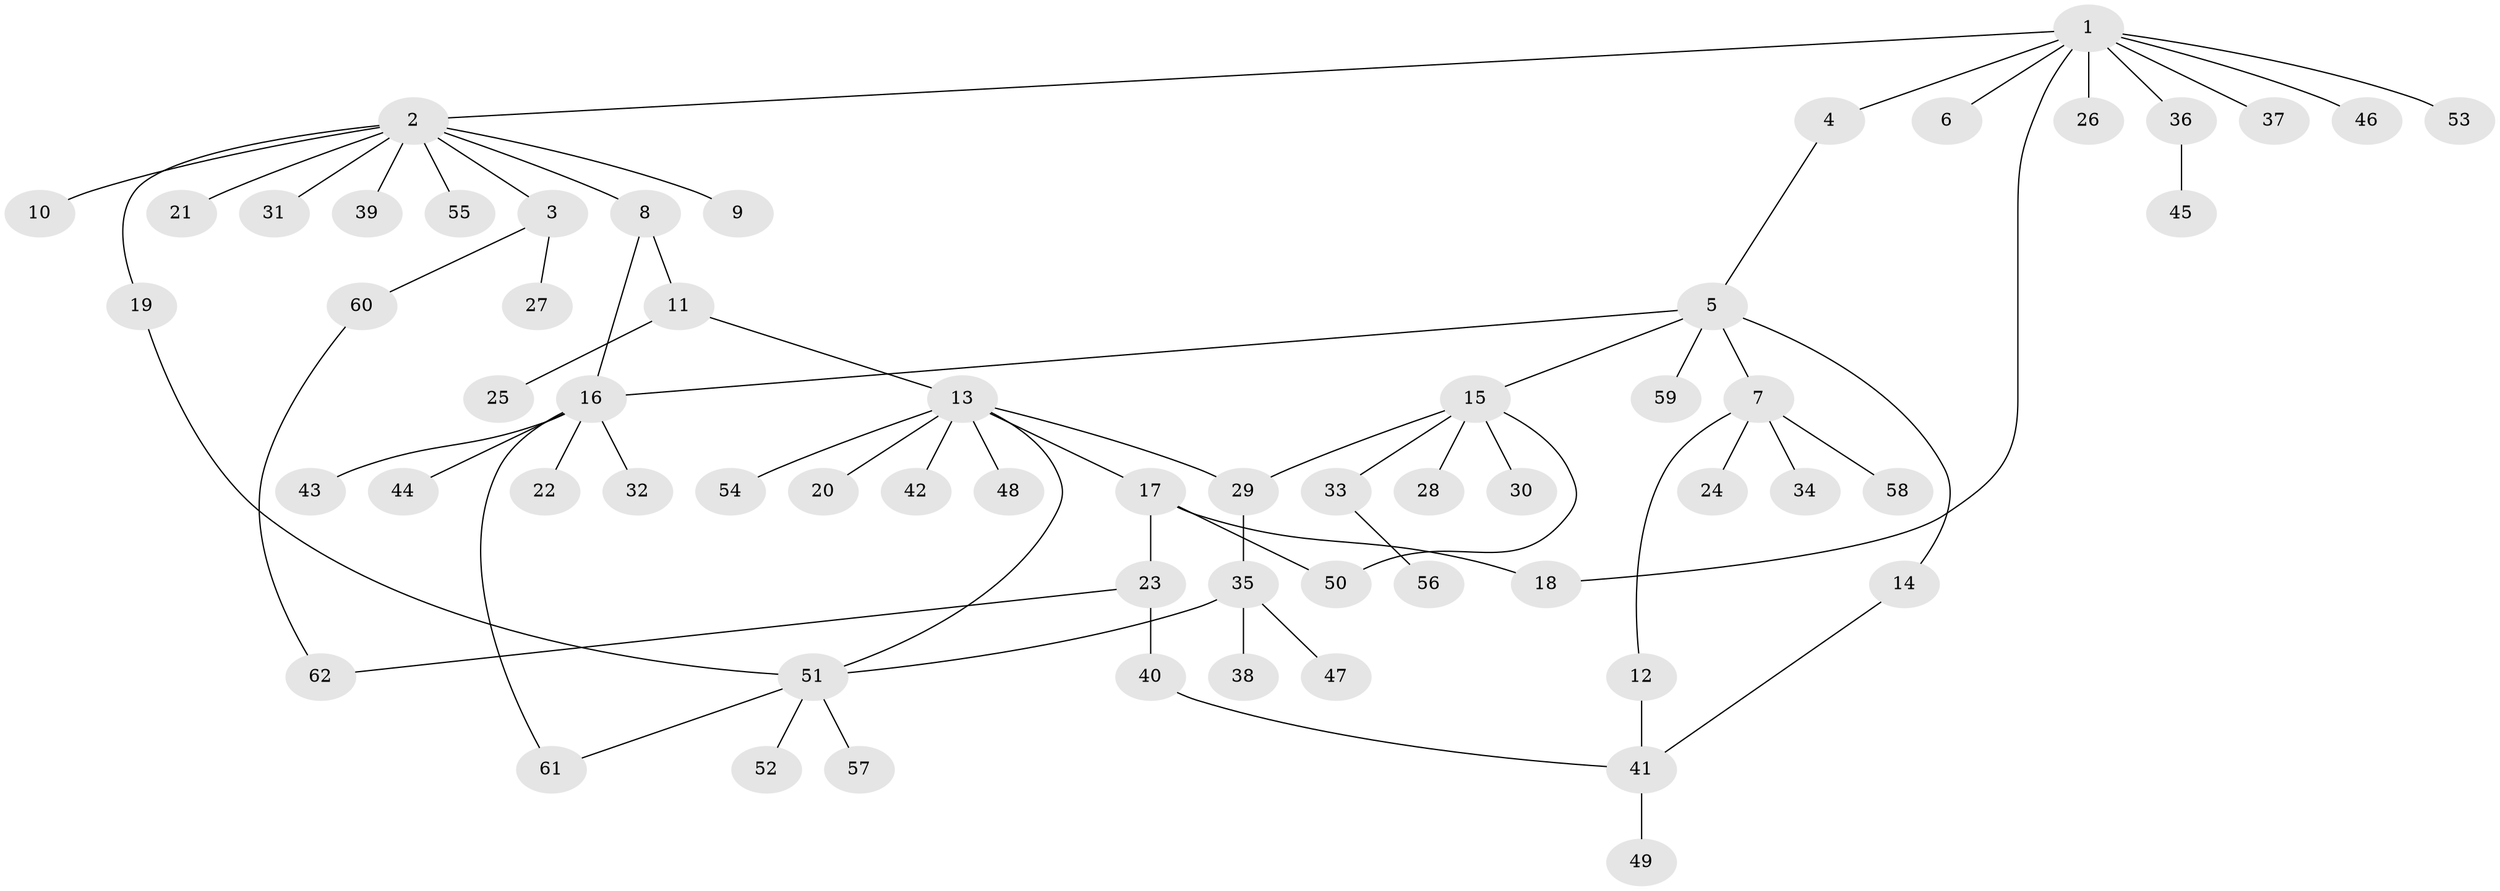 // coarse degree distribution, {9: 0.020833333333333332, 11: 0.020833333333333332, 3: 0.08333333333333333, 5: 0.0625, 1: 0.625, 7: 0.020833333333333332, 4: 0.041666666666666664, 6: 0.020833333333333332, 2: 0.08333333333333333, 8: 0.020833333333333332}
// Generated by graph-tools (version 1.1) at 2025/23/03/03/25 07:23:54]
// undirected, 62 vertices, 71 edges
graph export_dot {
graph [start="1"]
  node [color=gray90,style=filled];
  1;
  2;
  3;
  4;
  5;
  6;
  7;
  8;
  9;
  10;
  11;
  12;
  13;
  14;
  15;
  16;
  17;
  18;
  19;
  20;
  21;
  22;
  23;
  24;
  25;
  26;
  27;
  28;
  29;
  30;
  31;
  32;
  33;
  34;
  35;
  36;
  37;
  38;
  39;
  40;
  41;
  42;
  43;
  44;
  45;
  46;
  47;
  48;
  49;
  50;
  51;
  52;
  53;
  54;
  55;
  56;
  57;
  58;
  59;
  60;
  61;
  62;
  1 -- 2;
  1 -- 4;
  1 -- 6;
  1 -- 18;
  1 -- 26;
  1 -- 36;
  1 -- 37;
  1 -- 46;
  1 -- 53;
  2 -- 3;
  2 -- 8;
  2 -- 9;
  2 -- 10;
  2 -- 19;
  2 -- 21;
  2 -- 31;
  2 -- 39;
  2 -- 55;
  3 -- 27;
  3 -- 60;
  4 -- 5;
  5 -- 7;
  5 -- 14;
  5 -- 15;
  5 -- 16;
  5 -- 59;
  7 -- 12;
  7 -- 24;
  7 -- 34;
  7 -- 58;
  8 -- 11;
  8 -- 16;
  11 -- 13;
  11 -- 25;
  12 -- 41;
  13 -- 17;
  13 -- 20;
  13 -- 29;
  13 -- 42;
  13 -- 48;
  13 -- 51;
  13 -- 54;
  14 -- 41;
  15 -- 28;
  15 -- 29;
  15 -- 30;
  15 -- 33;
  15 -- 50;
  16 -- 22;
  16 -- 32;
  16 -- 43;
  16 -- 44;
  16 -- 61;
  17 -- 18;
  17 -- 23;
  17 -- 50;
  19 -- 51;
  23 -- 40;
  23 -- 62;
  29 -- 35;
  33 -- 56;
  35 -- 38;
  35 -- 47;
  35 -- 51;
  36 -- 45;
  40 -- 41;
  41 -- 49;
  51 -- 52;
  51 -- 57;
  51 -- 61;
  60 -- 62;
}
